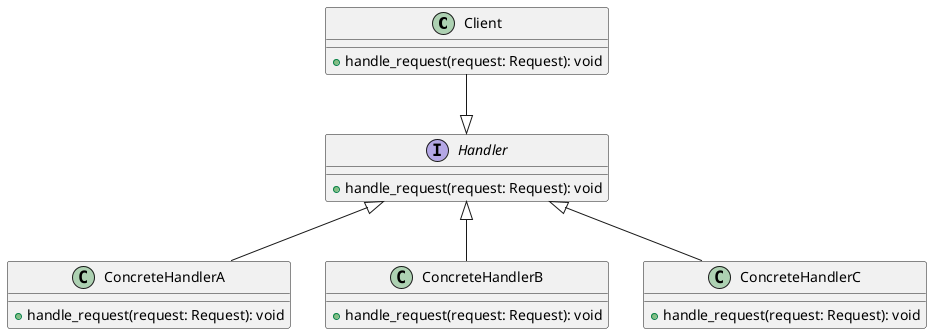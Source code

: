 @startuml Chain_of_responsability_Pattern
class Client {
    + handle_request(request: Request): void
}

interface Handler {
    + handle_request(request: Request): void
}

class ConcreteHandlerA {
    + handle_request(request: Request): void
}

class ConcreteHandlerB {
    + handle_request(request: Request): void
}

class ConcreteHandlerC {
    + handle_request(request: Request): void
}

Client --|> Handler
Handler <|-- ConcreteHandlerA
Handler <|-- ConcreteHandlerB
Handler <|-- ConcreteHandlerC
@enduml
